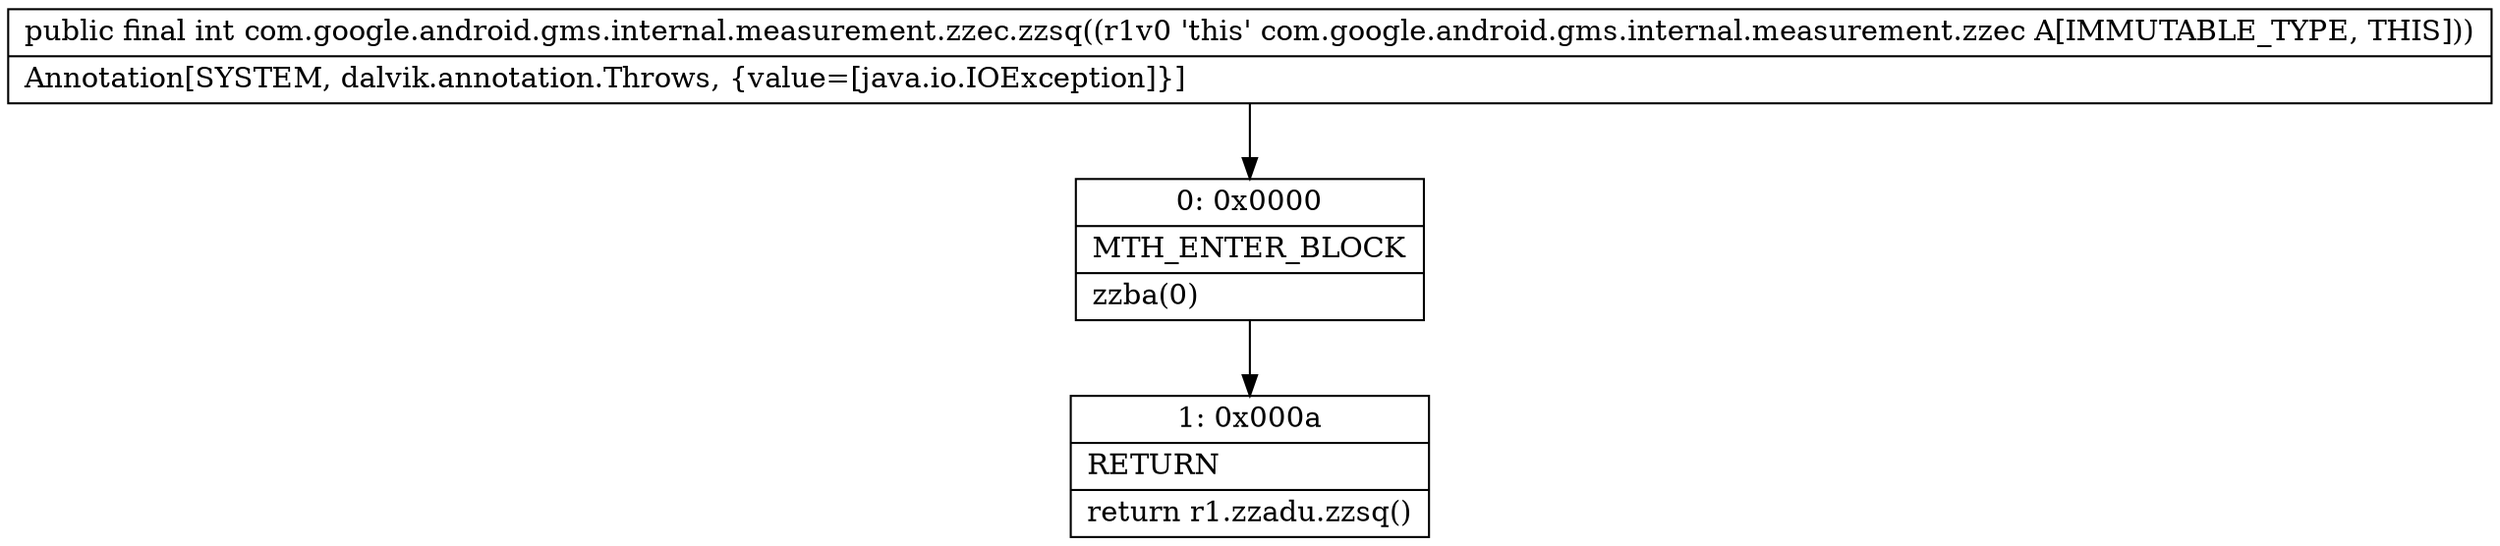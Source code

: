 digraph "CFG forcom.google.android.gms.internal.measurement.zzec.zzsq()I" {
Node_0 [shape=record,label="{0\:\ 0x0000|MTH_ENTER_BLOCK\l|zzba(0)\l}"];
Node_1 [shape=record,label="{1\:\ 0x000a|RETURN\l|return r1.zzadu.zzsq()\l}"];
MethodNode[shape=record,label="{public final int com.google.android.gms.internal.measurement.zzec.zzsq((r1v0 'this' com.google.android.gms.internal.measurement.zzec A[IMMUTABLE_TYPE, THIS]))  | Annotation[SYSTEM, dalvik.annotation.Throws, \{value=[java.io.IOException]\}]\l}"];
MethodNode -> Node_0;
Node_0 -> Node_1;
}

